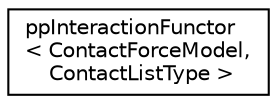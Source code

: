 digraph "Graphical Class Hierarchy"
{
 // LATEX_PDF_SIZE
  edge [fontname="Helvetica",fontsize="10",labelfontname="Helvetica",labelfontsize="10"];
  node [fontname="Helvetica",fontsize="10",shape=record];
  rankdir="LR";
  Node0 [label="ppInteractionFunctor\l\< ContactForceModel,\l ContactListType \>",height=0.2,width=0.4,color="black", fillcolor="white", style="filled",URL="$structpFlow_1_1grainInteractionKernels_1_1ppInteractionFunctor.html",tooltip=" "];
}
